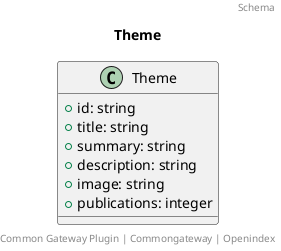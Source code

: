 @startuml
title: Theme
footer: Common Gateway Plugin | Commongateway | Openindex 
header: Schema

class Theme {
  + id: string
  + title: string
  + summary: string
  + description: string
  + image: string
  + publications: integer
}
@enduml
